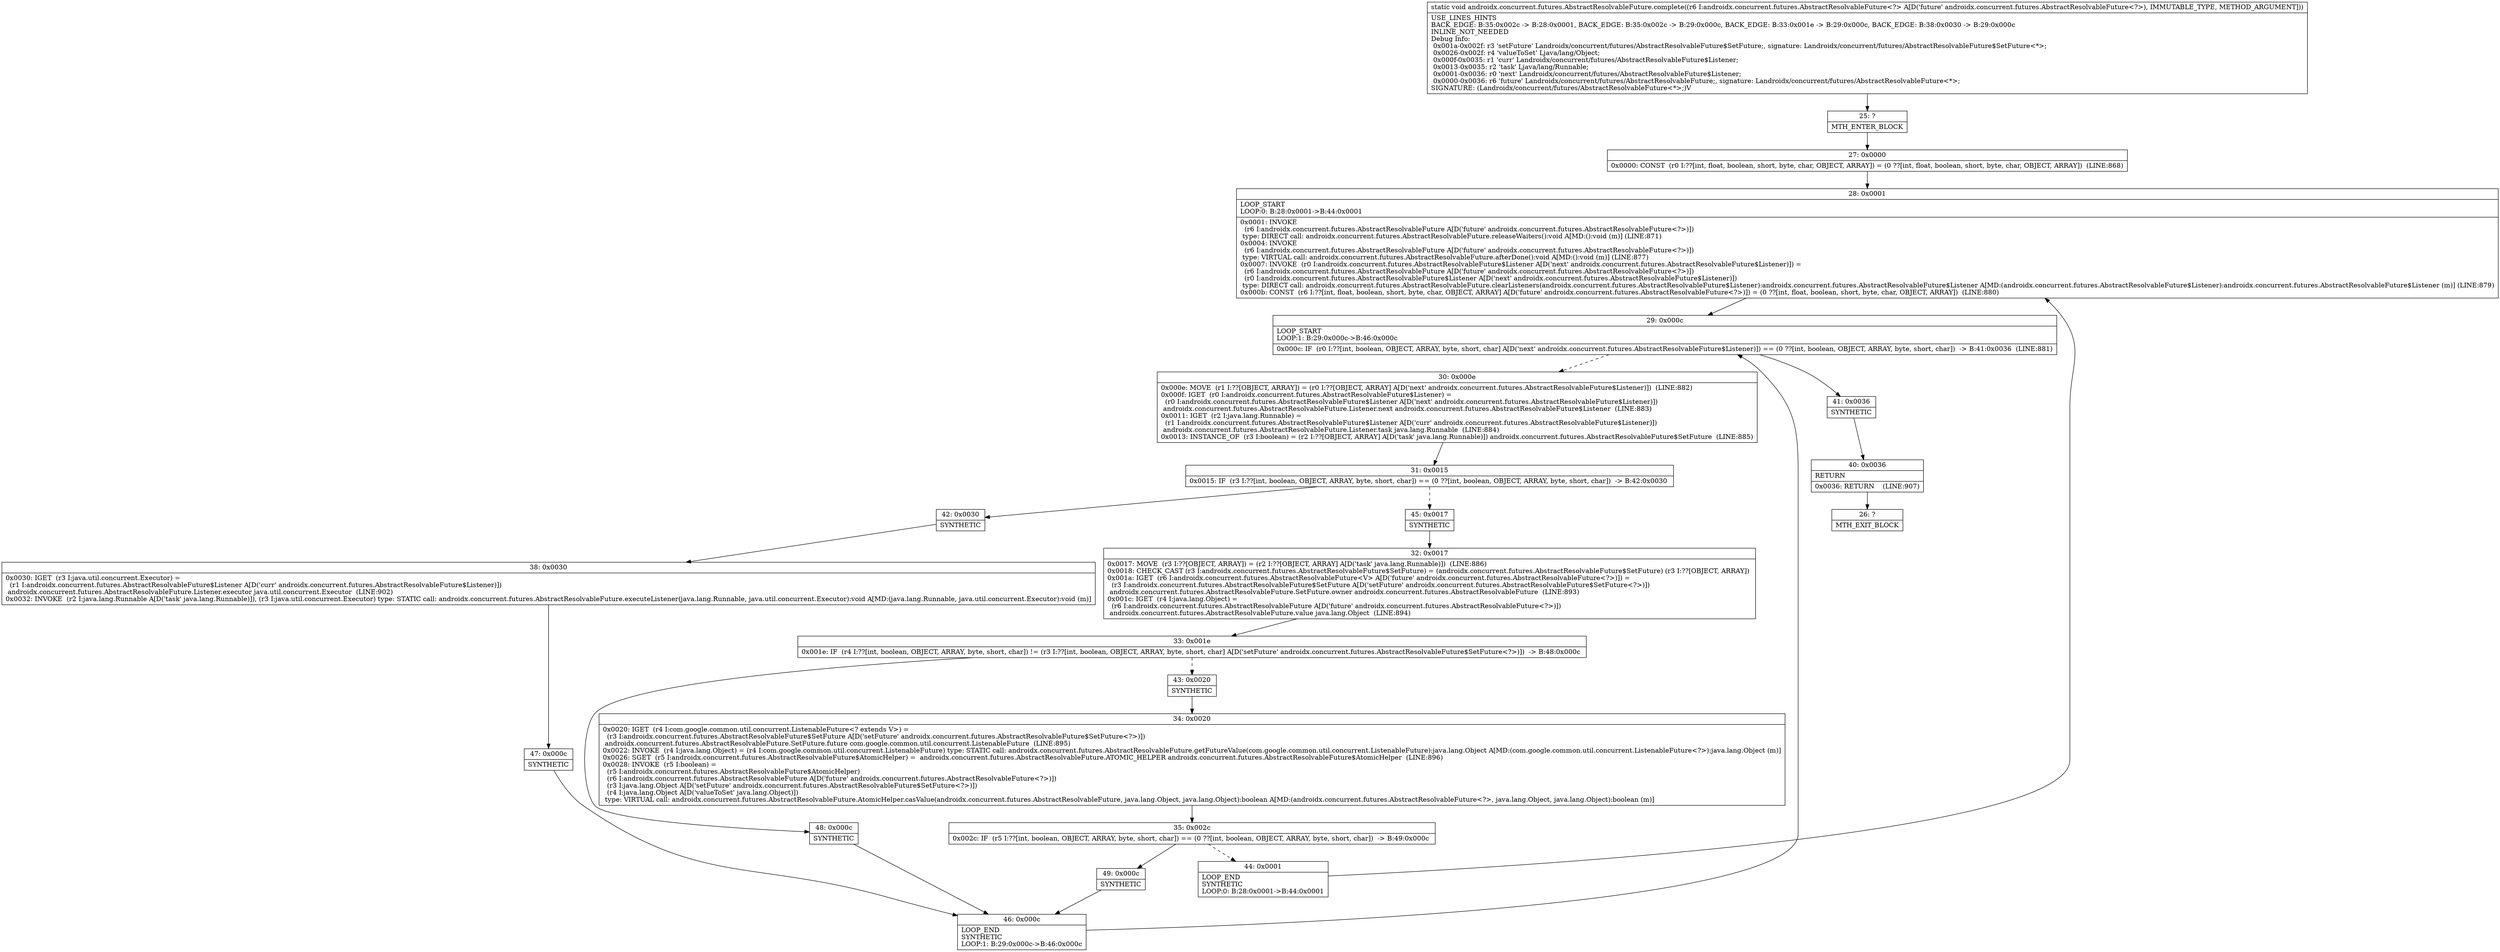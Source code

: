 digraph "CFG forandroidx.concurrent.futures.AbstractResolvableFuture.complete(Landroidx\/concurrent\/futures\/AbstractResolvableFuture;)V" {
Node_25 [shape=record,label="{25\:\ ?|MTH_ENTER_BLOCK\l}"];
Node_27 [shape=record,label="{27\:\ 0x0000|0x0000: CONST  (r0 I:??[int, float, boolean, short, byte, char, OBJECT, ARRAY]) = (0 ??[int, float, boolean, short, byte, char, OBJECT, ARRAY])  (LINE:868)\l}"];
Node_28 [shape=record,label="{28\:\ 0x0001|LOOP_START\lLOOP:0: B:28:0x0001\-\>B:44:0x0001\l|0x0001: INVOKE  \l  (r6 I:androidx.concurrent.futures.AbstractResolvableFuture A[D('future' androidx.concurrent.futures.AbstractResolvableFuture\<?\>)])\l type: DIRECT call: androidx.concurrent.futures.AbstractResolvableFuture.releaseWaiters():void A[MD:():void (m)] (LINE:871)\l0x0004: INVOKE  \l  (r6 I:androidx.concurrent.futures.AbstractResolvableFuture A[D('future' androidx.concurrent.futures.AbstractResolvableFuture\<?\>)])\l type: VIRTUAL call: androidx.concurrent.futures.AbstractResolvableFuture.afterDone():void A[MD:():void (m)] (LINE:877)\l0x0007: INVOKE  (r0 I:androidx.concurrent.futures.AbstractResolvableFuture$Listener A[D('next' androidx.concurrent.futures.AbstractResolvableFuture$Listener)]) = \l  (r6 I:androidx.concurrent.futures.AbstractResolvableFuture A[D('future' androidx.concurrent.futures.AbstractResolvableFuture\<?\>)])\l  (r0 I:androidx.concurrent.futures.AbstractResolvableFuture$Listener A[D('next' androidx.concurrent.futures.AbstractResolvableFuture$Listener)])\l type: DIRECT call: androidx.concurrent.futures.AbstractResolvableFuture.clearListeners(androidx.concurrent.futures.AbstractResolvableFuture$Listener):androidx.concurrent.futures.AbstractResolvableFuture$Listener A[MD:(androidx.concurrent.futures.AbstractResolvableFuture$Listener):androidx.concurrent.futures.AbstractResolvableFuture$Listener (m)] (LINE:879)\l0x000b: CONST  (r6 I:??[int, float, boolean, short, byte, char, OBJECT, ARRAY] A[D('future' androidx.concurrent.futures.AbstractResolvableFuture\<?\>)]) = (0 ??[int, float, boolean, short, byte, char, OBJECT, ARRAY])  (LINE:880)\l}"];
Node_29 [shape=record,label="{29\:\ 0x000c|LOOP_START\lLOOP:1: B:29:0x000c\-\>B:46:0x000c\l|0x000c: IF  (r0 I:??[int, boolean, OBJECT, ARRAY, byte, short, char] A[D('next' androidx.concurrent.futures.AbstractResolvableFuture$Listener)]) == (0 ??[int, boolean, OBJECT, ARRAY, byte, short, char])  \-\> B:41:0x0036  (LINE:881)\l}"];
Node_30 [shape=record,label="{30\:\ 0x000e|0x000e: MOVE  (r1 I:??[OBJECT, ARRAY]) = (r0 I:??[OBJECT, ARRAY] A[D('next' androidx.concurrent.futures.AbstractResolvableFuture$Listener)])  (LINE:882)\l0x000f: IGET  (r0 I:androidx.concurrent.futures.AbstractResolvableFuture$Listener) = \l  (r0 I:androidx.concurrent.futures.AbstractResolvableFuture$Listener A[D('next' androidx.concurrent.futures.AbstractResolvableFuture$Listener)])\l androidx.concurrent.futures.AbstractResolvableFuture.Listener.next androidx.concurrent.futures.AbstractResolvableFuture$Listener  (LINE:883)\l0x0011: IGET  (r2 I:java.lang.Runnable) = \l  (r1 I:androidx.concurrent.futures.AbstractResolvableFuture$Listener A[D('curr' androidx.concurrent.futures.AbstractResolvableFuture$Listener)])\l androidx.concurrent.futures.AbstractResolvableFuture.Listener.task java.lang.Runnable  (LINE:884)\l0x0013: INSTANCE_OF  (r3 I:boolean) = (r2 I:??[OBJECT, ARRAY] A[D('task' java.lang.Runnable)]) androidx.concurrent.futures.AbstractResolvableFuture$SetFuture  (LINE:885)\l}"];
Node_31 [shape=record,label="{31\:\ 0x0015|0x0015: IF  (r3 I:??[int, boolean, OBJECT, ARRAY, byte, short, char]) == (0 ??[int, boolean, OBJECT, ARRAY, byte, short, char])  \-\> B:42:0x0030 \l}"];
Node_42 [shape=record,label="{42\:\ 0x0030|SYNTHETIC\l}"];
Node_38 [shape=record,label="{38\:\ 0x0030|0x0030: IGET  (r3 I:java.util.concurrent.Executor) = \l  (r1 I:androidx.concurrent.futures.AbstractResolvableFuture$Listener A[D('curr' androidx.concurrent.futures.AbstractResolvableFuture$Listener)])\l androidx.concurrent.futures.AbstractResolvableFuture.Listener.executor java.util.concurrent.Executor  (LINE:902)\l0x0032: INVOKE  (r2 I:java.lang.Runnable A[D('task' java.lang.Runnable)]), (r3 I:java.util.concurrent.Executor) type: STATIC call: androidx.concurrent.futures.AbstractResolvableFuture.executeListener(java.lang.Runnable, java.util.concurrent.Executor):void A[MD:(java.lang.Runnable, java.util.concurrent.Executor):void (m)]\l}"];
Node_47 [shape=record,label="{47\:\ 0x000c|SYNTHETIC\l}"];
Node_46 [shape=record,label="{46\:\ 0x000c|LOOP_END\lSYNTHETIC\lLOOP:1: B:29:0x000c\-\>B:46:0x000c\l}"];
Node_45 [shape=record,label="{45\:\ 0x0017|SYNTHETIC\l}"];
Node_32 [shape=record,label="{32\:\ 0x0017|0x0017: MOVE  (r3 I:??[OBJECT, ARRAY]) = (r2 I:??[OBJECT, ARRAY] A[D('task' java.lang.Runnable)])  (LINE:886)\l0x0018: CHECK_CAST (r3 I:androidx.concurrent.futures.AbstractResolvableFuture$SetFuture) = (androidx.concurrent.futures.AbstractResolvableFuture$SetFuture) (r3 I:??[OBJECT, ARRAY]) \l0x001a: IGET  (r6 I:androidx.concurrent.futures.AbstractResolvableFuture\<V\> A[D('future' androidx.concurrent.futures.AbstractResolvableFuture\<?\>)]) = \l  (r3 I:androidx.concurrent.futures.AbstractResolvableFuture$SetFuture A[D('setFuture' androidx.concurrent.futures.AbstractResolvableFuture$SetFuture\<?\>)])\l androidx.concurrent.futures.AbstractResolvableFuture.SetFuture.owner androidx.concurrent.futures.AbstractResolvableFuture  (LINE:893)\l0x001c: IGET  (r4 I:java.lang.Object) = \l  (r6 I:androidx.concurrent.futures.AbstractResolvableFuture A[D('future' androidx.concurrent.futures.AbstractResolvableFuture\<?\>)])\l androidx.concurrent.futures.AbstractResolvableFuture.value java.lang.Object  (LINE:894)\l}"];
Node_33 [shape=record,label="{33\:\ 0x001e|0x001e: IF  (r4 I:??[int, boolean, OBJECT, ARRAY, byte, short, char]) != (r3 I:??[int, boolean, OBJECT, ARRAY, byte, short, char] A[D('setFuture' androidx.concurrent.futures.AbstractResolvableFuture$SetFuture\<?\>)])  \-\> B:48:0x000c \l}"];
Node_43 [shape=record,label="{43\:\ 0x0020|SYNTHETIC\l}"];
Node_34 [shape=record,label="{34\:\ 0x0020|0x0020: IGET  (r4 I:com.google.common.util.concurrent.ListenableFuture\<? extends V\>) = \l  (r3 I:androidx.concurrent.futures.AbstractResolvableFuture$SetFuture A[D('setFuture' androidx.concurrent.futures.AbstractResolvableFuture$SetFuture\<?\>)])\l androidx.concurrent.futures.AbstractResolvableFuture.SetFuture.future com.google.common.util.concurrent.ListenableFuture  (LINE:895)\l0x0022: INVOKE  (r4 I:java.lang.Object) = (r4 I:com.google.common.util.concurrent.ListenableFuture) type: STATIC call: androidx.concurrent.futures.AbstractResolvableFuture.getFutureValue(com.google.common.util.concurrent.ListenableFuture):java.lang.Object A[MD:(com.google.common.util.concurrent.ListenableFuture\<?\>):java.lang.Object (m)]\l0x0026: SGET  (r5 I:androidx.concurrent.futures.AbstractResolvableFuture$AtomicHelper) =  androidx.concurrent.futures.AbstractResolvableFuture.ATOMIC_HELPER androidx.concurrent.futures.AbstractResolvableFuture$AtomicHelper  (LINE:896)\l0x0028: INVOKE  (r5 I:boolean) = \l  (r5 I:androidx.concurrent.futures.AbstractResolvableFuture$AtomicHelper)\l  (r6 I:androidx.concurrent.futures.AbstractResolvableFuture A[D('future' androidx.concurrent.futures.AbstractResolvableFuture\<?\>)])\l  (r3 I:java.lang.Object A[D('setFuture' androidx.concurrent.futures.AbstractResolvableFuture$SetFuture\<?\>)])\l  (r4 I:java.lang.Object A[D('valueToSet' java.lang.Object)])\l type: VIRTUAL call: androidx.concurrent.futures.AbstractResolvableFuture.AtomicHelper.casValue(androidx.concurrent.futures.AbstractResolvableFuture, java.lang.Object, java.lang.Object):boolean A[MD:(androidx.concurrent.futures.AbstractResolvableFuture\<?\>, java.lang.Object, java.lang.Object):boolean (m)]\l}"];
Node_35 [shape=record,label="{35\:\ 0x002c|0x002c: IF  (r5 I:??[int, boolean, OBJECT, ARRAY, byte, short, char]) == (0 ??[int, boolean, OBJECT, ARRAY, byte, short, char])  \-\> B:49:0x000c \l}"];
Node_44 [shape=record,label="{44\:\ 0x0001|LOOP_END\lSYNTHETIC\lLOOP:0: B:28:0x0001\-\>B:44:0x0001\l}"];
Node_49 [shape=record,label="{49\:\ 0x000c|SYNTHETIC\l}"];
Node_48 [shape=record,label="{48\:\ 0x000c|SYNTHETIC\l}"];
Node_41 [shape=record,label="{41\:\ 0x0036|SYNTHETIC\l}"];
Node_40 [shape=record,label="{40\:\ 0x0036|RETURN\l|0x0036: RETURN    (LINE:907)\l}"];
Node_26 [shape=record,label="{26\:\ ?|MTH_EXIT_BLOCK\l}"];
MethodNode[shape=record,label="{static void androidx.concurrent.futures.AbstractResolvableFuture.complete((r6 I:androidx.concurrent.futures.AbstractResolvableFuture\<?\> A[D('future' androidx.concurrent.futures.AbstractResolvableFuture\<?\>), IMMUTABLE_TYPE, METHOD_ARGUMENT]))  | USE_LINES_HINTS\lBACK_EDGE: B:35:0x002c \-\> B:28:0x0001, BACK_EDGE: B:35:0x002c \-\> B:29:0x000c, BACK_EDGE: B:33:0x001e \-\> B:29:0x000c, BACK_EDGE: B:38:0x0030 \-\> B:29:0x000c\lINLINE_NOT_NEEDED\lDebug Info:\l  0x001a\-0x002f: r3 'setFuture' Landroidx\/concurrent\/futures\/AbstractResolvableFuture$SetFuture;, signature: Landroidx\/concurrent\/futures\/AbstractResolvableFuture$SetFuture\<*\>;\l  0x0026\-0x002f: r4 'valueToSet' Ljava\/lang\/Object;\l  0x000f\-0x0035: r1 'curr' Landroidx\/concurrent\/futures\/AbstractResolvableFuture$Listener;\l  0x0013\-0x0035: r2 'task' Ljava\/lang\/Runnable;\l  0x0001\-0x0036: r0 'next' Landroidx\/concurrent\/futures\/AbstractResolvableFuture$Listener;\l  0x0000\-0x0036: r6 'future' Landroidx\/concurrent\/futures\/AbstractResolvableFuture;, signature: Landroidx\/concurrent\/futures\/AbstractResolvableFuture\<*\>;\lSIGNATURE: (Landroidx\/concurrent\/futures\/AbstractResolvableFuture\<*\>;)V\l}"];
MethodNode -> Node_25;Node_25 -> Node_27;
Node_27 -> Node_28;
Node_28 -> Node_29;
Node_29 -> Node_30[style=dashed];
Node_29 -> Node_41;
Node_30 -> Node_31;
Node_31 -> Node_42;
Node_31 -> Node_45[style=dashed];
Node_42 -> Node_38;
Node_38 -> Node_47;
Node_47 -> Node_46;
Node_46 -> Node_29;
Node_45 -> Node_32;
Node_32 -> Node_33;
Node_33 -> Node_43[style=dashed];
Node_33 -> Node_48;
Node_43 -> Node_34;
Node_34 -> Node_35;
Node_35 -> Node_44[style=dashed];
Node_35 -> Node_49;
Node_44 -> Node_28;
Node_49 -> Node_46;
Node_48 -> Node_46;
Node_41 -> Node_40;
Node_40 -> Node_26;
}


